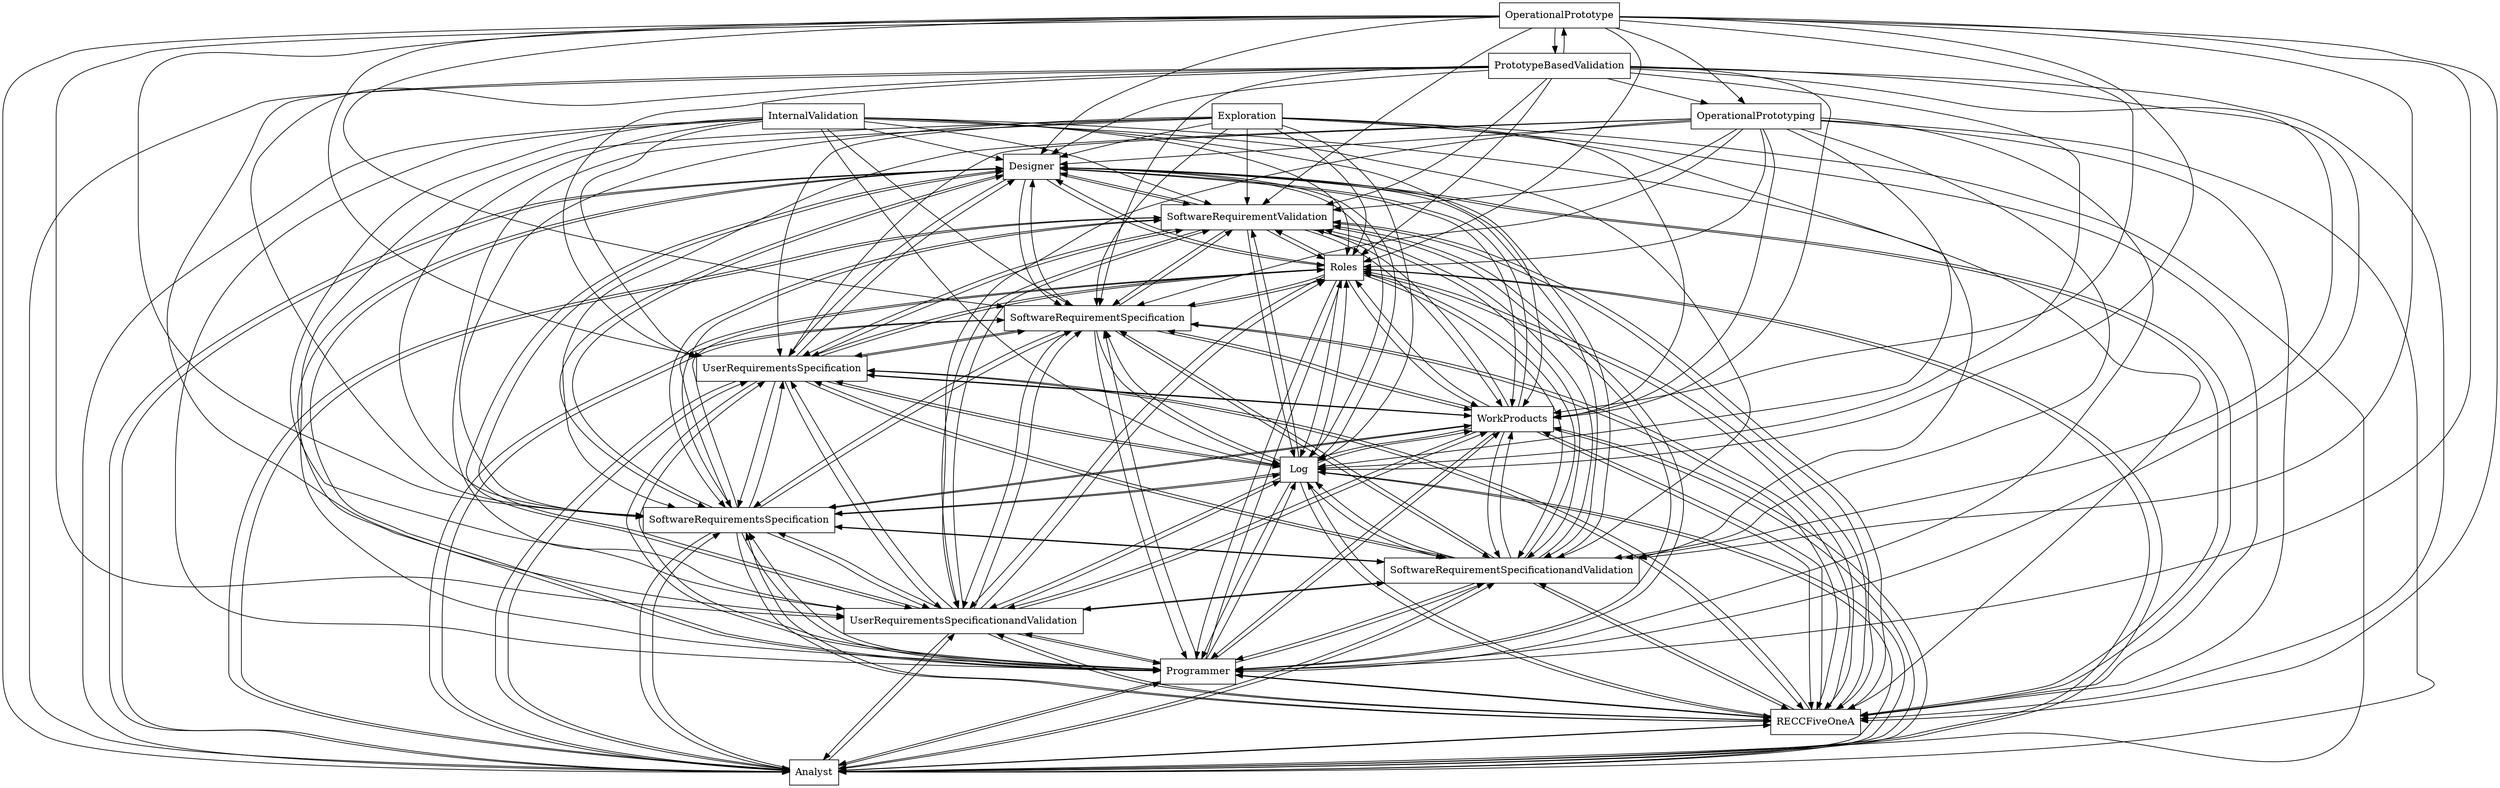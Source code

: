 digraph{
graph [rankdir=TB];
node [shape=box];
edge [arrowhead=normal];
0[label="OperationalPrototype",]
1[label="Designer",]
2[label="InternalValidation",]
3[label="SoftwareRequirementValidation",]
4[label="Analyst",]
5[label="PrototypeBasedValidation",]
6[label="RECCFiveOneA",]
7[label="Programmer",]
8[label="UserRequirementsSpecificationandValidation",]
9[label="SoftwareRequirementSpecificationandValidation",]
10[label="SoftwareRequirementsSpecification",]
11[label="OperationalPrototyping",]
12[label="Log",]
13[label="WorkProducts",]
14[label="UserRequirementsSpecification",]
15[label="SoftwareRequirementSpecification",]
16[label="Exploration",]
17[label="Roles",]
0->1[label="",]
0->3[label="",]
0->4[label="",]
0->5[label="",]
0->6[label="",]
0->7[label="",]
0->8[label="",]
0->9[label="",]
0->10[label="",]
0->11[label="",]
0->12[label="",]
0->13[label="",]
0->14[label="",]
0->15[label="",]
0->17[label="",]
1->3[label="",]
1->4[label="",]
1->6[label="",]
1->7[label="",]
1->8[label="",]
1->9[label="",]
1->10[label="",]
1->12[label="",]
1->13[label="",]
1->14[label="",]
1->15[label="",]
1->17[label="",]
2->1[label="",]
2->3[label="",]
2->4[label="",]
2->6[label="",]
2->7[label="",]
2->8[label="",]
2->9[label="",]
2->10[label="",]
2->12[label="",]
2->13[label="",]
2->14[label="",]
2->15[label="",]
2->17[label="",]
3->1[label="",]
3->4[label="",]
3->6[label="",]
3->7[label="",]
3->8[label="",]
3->9[label="",]
3->10[label="",]
3->12[label="",]
3->13[label="",]
3->14[label="",]
3->15[label="",]
3->17[label="",]
4->1[label="",]
4->3[label="",]
4->6[label="",]
4->7[label="",]
4->8[label="",]
4->9[label="",]
4->10[label="",]
4->12[label="",]
4->13[label="",]
4->14[label="",]
4->15[label="",]
4->17[label="",]
5->0[label="",]
5->1[label="",]
5->3[label="",]
5->4[label="",]
5->6[label="",]
5->7[label="",]
5->8[label="",]
5->9[label="",]
5->10[label="",]
5->11[label="",]
5->12[label="",]
5->13[label="",]
5->14[label="",]
5->15[label="",]
5->17[label="",]
6->1[label="",]
6->3[label="",]
6->4[label="",]
6->7[label="",]
6->8[label="",]
6->9[label="",]
6->10[label="",]
6->12[label="",]
6->13[label="",]
6->14[label="",]
6->15[label="",]
6->17[label="",]
7->1[label="",]
7->3[label="",]
7->4[label="",]
7->6[label="",]
7->8[label="",]
7->9[label="",]
7->10[label="",]
7->12[label="",]
7->13[label="",]
7->14[label="",]
7->15[label="",]
7->17[label="",]
8->1[label="",]
8->3[label="",]
8->4[label="",]
8->6[label="",]
8->7[label="",]
8->9[label="",]
8->10[label="",]
8->12[label="",]
8->13[label="",]
8->14[label="",]
8->15[label="",]
8->17[label="",]
9->1[label="",]
9->3[label="",]
9->4[label="",]
9->6[label="",]
9->7[label="",]
9->8[label="",]
9->10[label="",]
9->12[label="",]
9->13[label="",]
9->14[label="",]
9->15[label="",]
9->17[label="",]
10->1[label="",]
10->3[label="",]
10->4[label="",]
10->6[label="",]
10->7[label="",]
10->8[label="",]
10->9[label="",]
10->12[label="",]
10->13[label="",]
10->14[label="",]
10->15[label="",]
10->17[label="",]
11->1[label="",]
11->3[label="",]
11->4[label="",]
11->6[label="",]
11->7[label="",]
11->8[label="",]
11->9[label="",]
11->10[label="",]
11->12[label="",]
11->13[label="",]
11->14[label="",]
11->15[label="",]
11->17[label="",]
12->1[label="",]
12->3[label="",]
12->4[label="",]
12->6[label="",]
12->7[label="",]
12->8[label="",]
12->9[label="",]
12->10[label="",]
12->13[label="",]
12->14[label="",]
12->15[label="",]
12->17[label="",]
13->1[label="",]
13->3[label="",]
13->4[label="",]
13->6[label="",]
13->7[label="",]
13->8[label="",]
13->9[label="",]
13->10[label="",]
13->12[label="",]
13->14[label="",]
13->15[label="",]
13->17[label="",]
14->1[label="",]
14->3[label="",]
14->4[label="",]
14->6[label="",]
14->7[label="",]
14->8[label="",]
14->9[label="",]
14->10[label="",]
14->12[label="",]
14->13[label="",]
14->15[label="",]
14->17[label="",]
15->1[label="",]
15->3[label="",]
15->4[label="",]
15->6[label="",]
15->7[label="",]
15->8[label="",]
15->9[label="",]
15->10[label="",]
15->12[label="",]
15->13[label="",]
15->14[label="",]
15->17[label="",]
16->1[label="",]
16->3[label="",]
16->4[label="",]
16->6[label="",]
16->7[label="",]
16->8[label="",]
16->9[label="",]
16->10[label="",]
16->12[label="",]
16->13[label="",]
16->14[label="",]
16->15[label="",]
16->17[label="",]
17->1[label="",]
17->3[label="",]
17->4[label="",]
17->6[label="",]
17->7[label="",]
17->8[label="",]
17->9[label="",]
17->10[label="",]
17->12[label="",]
17->13[label="",]
17->14[label="",]
17->15[label="",]
}
